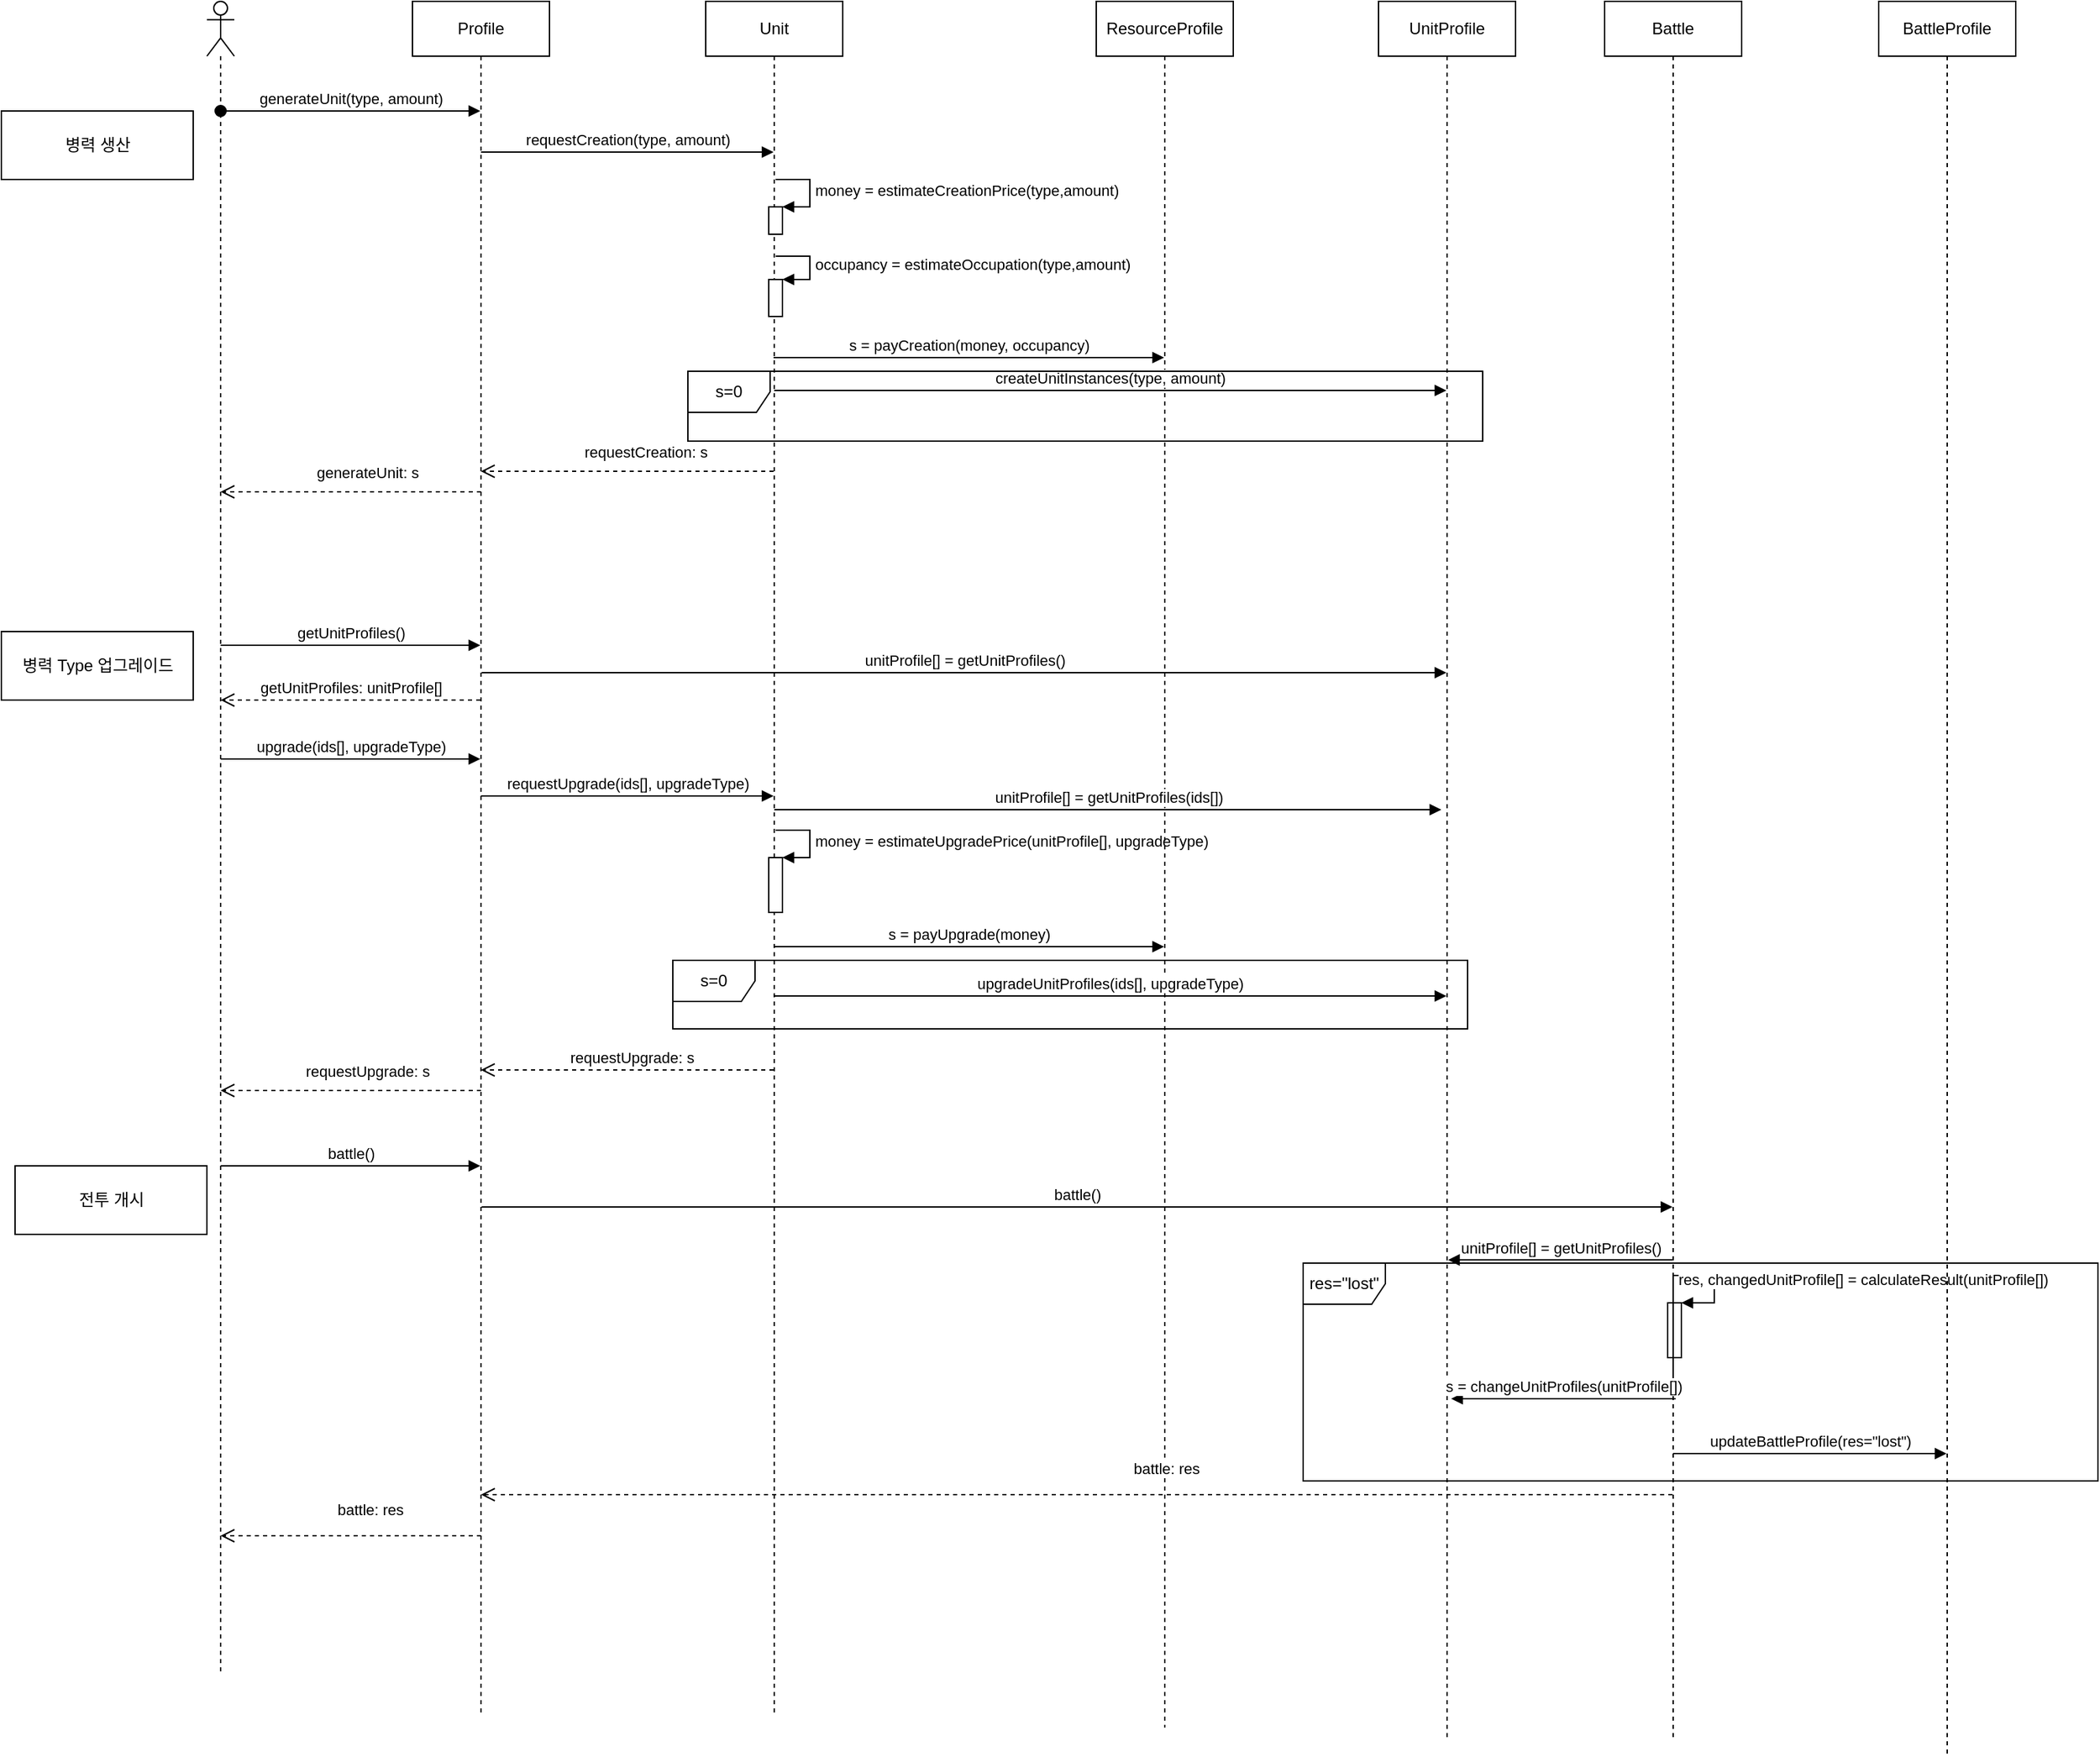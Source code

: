 <mxfile version="14.1.8" type="github">
  <diagram id="B0D-UXwhzXQ90q90TpFZ" name="Page-1">
    <mxGraphModel dx="2889" dy="-37" grid="1" gridSize="10" guides="1" tooltips="1" connect="1" arrows="1" fold="1" page="1" pageScale="1" pageWidth="827" pageHeight="1169" math="0" shadow="0">
      <root>
        <mxCell id="0" />
        <mxCell id="1" parent="0" />
        <mxCell id="mkfIzjzVwH-Tw9_OUw3R-1" value="" style="shape=umlLifeline;participant=umlActor;perimeter=lifelinePerimeter;whiteSpace=wrap;html=1;container=1;collapsible=0;recursiveResize=0;verticalAlign=top;spacingTop=36;outlineConnect=0;" vertex="1" parent="1">
          <mxGeometry x="-600" y="1200" width="20" height="1220" as="geometry" />
        </mxCell>
        <mxCell id="mkfIzjzVwH-Tw9_OUw3R-2" value="generateUnit(type, amount)" style="html=1;verticalAlign=bottom;startArrow=oval;startFill=1;endArrow=block;startSize=8;" edge="1" parent="mkfIzjzVwH-Tw9_OUw3R-1" target="mkfIzjzVwH-Tw9_OUw3R-6">
          <mxGeometry width="60" relative="1" as="geometry">
            <mxPoint x="10" y="80" as="sourcePoint" />
            <mxPoint x="70" y="80" as="targetPoint" />
          </mxGeometry>
        </mxCell>
        <mxCell id="mkfIzjzVwH-Tw9_OUw3R-3" value="getUnitProfiles()" style="html=1;verticalAlign=bottom;endArrow=block;" edge="1" parent="mkfIzjzVwH-Tw9_OUw3R-1" target="mkfIzjzVwH-Tw9_OUw3R-6">
          <mxGeometry width="80" relative="1" as="geometry">
            <mxPoint x="10" y="470" as="sourcePoint" />
            <mxPoint x="130" y="470" as="targetPoint" />
          </mxGeometry>
        </mxCell>
        <mxCell id="mkfIzjzVwH-Tw9_OUw3R-4" value="getUnitProfiles: unitProfile[]" style="html=1;verticalAlign=bottom;endArrow=open;dashed=1;endSize=8;" edge="1" parent="mkfIzjzVwH-Tw9_OUw3R-1" source="mkfIzjzVwH-Tw9_OUw3R-6">
          <mxGeometry relative="1" as="geometry">
            <mxPoint x="90" y="510" as="sourcePoint" />
            <mxPoint x="10" y="510" as="targetPoint" />
          </mxGeometry>
        </mxCell>
        <mxCell id="mkfIzjzVwH-Tw9_OUw3R-5" value="battle()" style="html=1;verticalAlign=bottom;endArrow=block;" edge="1" parent="mkfIzjzVwH-Tw9_OUw3R-1" target="mkfIzjzVwH-Tw9_OUw3R-6">
          <mxGeometry width="80" relative="1" as="geometry">
            <mxPoint x="10" y="850" as="sourcePoint" />
            <mxPoint x="90" y="850" as="targetPoint" />
          </mxGeometry>
        </mxCell>
        <mxCell id="mkfIzjzVwH-Tw9_OUw3R-6" value="Profile" style="shape=umlLifeline;perimeter=lifelinePerimeter;whiteSpace=wrap;html=1;container=1;collapsible=0;recursiveResize=0;outlineConnect=0;" vertex="1" parent="1">
          <mxGeometry x="-450" y="1200" width="100" height="1250" as="geometry" />
        </mxCell>
        <mxCell id="mkfIzjzVwH-Tw9_OUw3R-7" value="requestUpgrade(ids[], upgradeType)" style="html=1;verticalAlign=bottom;endArrow=block;" edge="1" parent="mkfIzjzVwH-Tw9_OUw3R-6" target="mkfIzjzVwH-Tw9_OUw3R-8">
          <mxGeometry width="80" relative="1" as="geometry">
            <mxPoint x="50" y="580" as="sourcePoint" />
            <mxPoint x="130" y="580" as="targetPoint" />
          </mxGeometry>
        </mxCell>
        <mxCell id="mkfIzjzVwH-Tw9_OUw3R-8" value="Unit" style="shape=umlLifeline;perimeter=lifelinePerimeter;whiteSpace=wrap;html=1;container=1;collapsible=0;recursiveResize=0;outlineConnect=0;" vertex="1" parent="1">
          <mxGeometry x="-236" y="1200" width="100" height="1250" as="geometry" />
        </mxCell>
        <mxCell id="mkfIzjzVwH-Tw9_OUw3R-9" value="" style="html=1;points=[];perimeter=orthogonalPerimeter;" vertex="1" parent="mkfIzjzVwH-Tw9_OUw3R-8">
          <mxGeometry x="46" y="150" width="10" height="20" as="geometry" />
        </mxCell>
        <mxCell id="mkfIzjzVwH-Tw9_OUw3R-10" value="money = estimateCreationPrice(type,amount)" style="edgeStyle=orthogonalEdgeStyle;html=1;align=left;spacingLeft=2;endArrow=block;rounded=0;entryX=1;entryY=0;" edge="1" parent="mkfIzjzVwH-Tw9_OUw3R-8" target="mkfIzjzVwH-Tw9_OUw3R-9">
          <mxGeometry relative="1" as="geometry">
            <mxPoint x="51" y="130" as="sourcePoint" />
            <Array as="points">
              <mxPoint x="76" y="130" />
            </Array>
          </mxGeometry>
        </mxCell>
        <mxCell id="mkfIzjzVwH-Tw9_OUw3R-11" value="" style="html=1;points=[];perimeter=orthogonalPerimeter;" vertex="1" parent="mkfIzjzVwH-Tw9_OUw3R-8">
          <mxGeometry x="46" y="203" width="10" height="27" as="geometry" />
        </mxCell>
        <mxCell id="mkfIzjzVwH-Tw9_OUw3R-12" value="occupancy = estimateOccupation(type,amount)" style="edgeStyle=orthogonalEdgeStyle;html=1;align=left;spacingLeft=2;endArrow=block;rounded=0;entryX=1;entryY=0;" edge="1" parent="mkfIzjzVwH-Tw9_OUw3R-8" target="mkfIzjzVwH-Tw9_OUw3R-11">
          <mxGeometry relative="1" as="geometry">
            <mxPoint x="51" y="186" as="sourcePoint" />
            <Array as="points">
              <mxPoint x="76" y="186" />
            </Array>
          </mxGeometry>
        </mxCell>
        <mxCell id="mkfIzjzVwH-Tw9_OUw3R-13" value="" style="html=1;points=[];perimeter=orthogonalPerimeter;" vertex="1" parent="mkfIzjzVwH-Tw9_OUw3R-8">
          <mxGeometry x="46" y="625" width="10" height="40" as="geometry" />
        </mxCell>
        <mxCell id="mkfIzjzVwH-Tw9_OUw3R-14" value="money = estimateUpgradePrice(unitProfile[], upgradeType)" style="edgeStyle=orthogonalEdgeStyle;html=1;align=left;spacingLeft=2;endArrow=block;rounded=0;entryX=1;entryY=0;" edge="1" parent="mkfIzjzVwH-Tw9_OUw3R-8" target="mkfIzjzVwH-Tw9_OUw3R-13">
          <mxGeometry relative="1" as="geometry">
            <mxPoint x="51" y="605" as="sourcePoint" />
            <Array as="points">
              <mxPoint x="76" y="605" />
            </Array>
          </mxGeometry>
        </mxCell>
        <mxCell id="mkfIzjzVwH-Tw9_OUw3R-15" value="requestCreation(type, amount)" style="html=1;verticalAlign=bottom;endArrow=block;" edge="1" parent="1" source="mkfIzjzVwH-Tw9_OUw3R-6" target="mkfIzjzVwH-Tw9_OUw3R-8">
          <mxGeometry width="80" relative="1" as="geometry">
            <mxPoint x="-320" y="1350" as="sourcePoint" />
            <mxPoint x="-240" y="1350" as="targetPoint" />
            <Array as="points">
              <mxPoint x="-270" y="1310" />
            </Array>
          </mxGeometry>
        </mxCell>
        <mxCell id="mkfIzjzVwH-Tw9_OUw3R-16" value="ResourceProfile" style="shape=umlLifeline;perimeter=lifelinePerimeter;whiteSpace=wrap;html=1;container=1;collapsible=0;recursiveResize=0;outlineConnect=0;" vertex="1" parent="1">
          <mxGeometry x="49" y="1200" width="100" height="1260" as="geometry" />
        </mxCell>
        <mxCell id="mkfIzjzVwH-Tw9_OUw3R-17" value="UnitProfile" style="shape=umlLifeline;perimeter=lifelinePerimeter;whiteSpace=wrap;html=1;container=1;collapsible=0;recursiveResize=0;outlineConnect=0;" vertex="1" parent="1">
          <mxGeometry x="255" y="1200" width="100" height="1270" as="geometry" />
        </mxCell>
        <mxCell id="mkfIzjzVwH-Tw9_OUw3R-18" value="s = payCreation(money, occupancy)" style="html=1;verticalAlign=bottom;endArrow=block;" edge="1" parent="1">
          <mxGeometry width="80" relative="1" as="geometry">
            <mxPoint x="-186.5" y="1460.0" as="sourcePoint" />
            <mxPoint x="98.5" y="1460.0" as="targetPoint" />
            <Array as="points">
              <mxPoint x="-49.5" y="1460" />
            </Array>
          </mxGeometry>
        </mxCell>
        <mxCell id="mkfIzjzVwH-Tw9_OUw3R-19" value="createUnitInstances(type, amount)" style="html=1;verticalAlign=bottom;endArrow=block;" edge="1" parent="1">
          <mxGeometry width="80" relative="1" as="geometry">
            <mxPoint x="-186.071" y="1484" as="sourcePoint" />
            <mxPoint x="304.5" y="1484" as="targetPoint" />
            <Array as="points">
              <mxPoint x="-53" y="1484" />
            </Array>
          </mxGeometry>
        </mxCell>
        <mxCell id="mkfIzjzVwH-Tw9_OUw3R-20" value="requestCreation: s" style="html=1;verticalAlign=bottom;endArrow=open;dashed=1;endSize=8;" edge="1" parent="1">
          <mxGeometry x="-0.124" y="-5" relative="1" as="geometry">
            <mxPoint x="-186.5" y="1543.0" as="sourcePoint" />
            <mxPoint x="-400.071" y="1543.0" as="targetPoint" />
            <mxPoint as="offset" />
          </mxGeometry>
        </mxCell>
        <mxCell id="mkfIzjzVwH-Tw9_OUw3R-21" value="generateUnit: s" style="html=1;verticalAlign=bottom;endArrow=open;dashed=1;endSize=8;" edge="1" parent="1">
          <mxGeometry x="-0.124" y="-5" relative="1" as="geometry">
            <mxPoint x="-400" y="1558.0" as="sourcePoint" />
            <mxPoint x="-590.001" y="1558.0" as="targetPoint" />
            <mxPoint as="offset" />
          </mxGeometry>
        </mxCell>
        <mxCell id="mkfIzjzVwH-Tw9_OUw3R-22" value="s=0" style="shape=umlFrame;whiteSpace=wrap;html=1;" vertex="1" parent="1">
          <mxGeometry x="-249" y="1470" width="580" height="51" as="geometry" />
        </mxCell>
        <mxCell id="mkfIzjzVwH-Tw9_OUw3R-23" value="unitProfile[] = getUnitProfiles()" style="html=1;verticalAlign=bottom;endArrow=block;" edge="1" parent="1" target="mkfIzjzVwH-Tw9_OUw3R-17">
          <mxGeometry width="80" relative="1" as="geometry">
            <mxPoint x="-399.5" y="1690.0" as="sourcePoint" />
            <mxPoint x="-210" y="1690" as="targetPoint" />
          </mxGeometry>
        </mxCell>
        <mxCell id="mkfIzjzVwH-Tw9_OUw3R-24" value="upgrade(ids[], upgradeType)" style="html=1;verticalAlign=bottom;endArrow=block;" edge="1" parent="1">
          <mxGeometry width="80" relative="1" as="geometry">
            <mxPoint x="-590" y="1753" as="sourcePoint" />
            <mxPoint x="-400.5" y="1753" as="targetPoint" />
          </mxGeometry>
        </mxCell>
        <mxCell id="mkfIzjzVwH-Tw9_OUw3R-25" value="unitProfile[] = getUnitProfiles(ids[])" style="html=1;verticalAlign=bottom;endArrow=block;" edge="1" parent="1" source="mkfIzjzVwH-Tw9_OUw3R-8">
          <mxGeometry width="80" relative="1" as="geometry">
            <mxPoint x="-190.003" y="1790" as="sourcePoint" />
            <mxPoint x="300.83" y="1790.0" as="targetPoint" />
          </mxGeometry>
        </mxCell>
        <mxCell id="mkfIzjzVwH-Tw9_OUw3R-26" value="s = payUpgrade(money)" style="html=1;verticalAlign=bottom;endArrow=block;" edge="1" parent="1">
          <mxGeometry width="80" relative="1" as="geometry">
            <mxPoint x="-186.5" y="1890.0" as="sourcePoint" />
            <mxPoint x="98.5" y="1890.0" as="targetPoint" />
            <Array as="points">
              <mxPoint x="-49.5" y="1890" />
            </Array>
          </mxGeometry>
        </mxCell>
        <mxCell id="mkfIzjzVwH-Tw9_OUw3R-27" value="upgradeUnitProfiles(ids[], upgradeType)" style="html=1;verticalAlign=bottom;endArrow=block;" edge="1" parent="1">
          <mxGeometry width="80" relative="1" as="geometry">
            <mxPoint x="-186.071" y="1926" as="sourcePoint" />
            <mxPoint x="304.5" y="1926" as="targetPoint" />
            <Array as="points">
              <mxPoint x="-53" y="1926" />
            </Array>
          </mxGeometry>
        </mxCell>
        <mxCell id="mkfIzjzVwH-Tw9_OUw3R-28" value="s=0" style="shape=umlFrame;whiteSpace=wrap;html=1;" vertex="1" parent="1">
          <mxGeometry x="-260" y="1900" width="580" height="50" as="geometry" />
        </mxCell>
        <mxCell id="mkfIzjzVwH-Tw9_OUw3R-29" value="requestUpgrade: s" style="html=1;verticalAlign=bottom;endArrow=open;dashed=1;endSize=8;" edge="1" parent="1">
          <mxGeometry x="-0.031" relative="1" as="geometry">
            <mxPoint x="-186.5" y="1980.0" as="sourcePoint" />
            <mxPoint x="-400.071" y="1980.0" as="targetPoint" />
            <mxPoint as="offset" />
          </mxGeometry>
        </mxCell>
        <mxCell id="mkfIzjzVwH-Tw9_OUw3R-30" value="requestUpgrade: s" style="html=1;verticalAlign=bottom;endArrow=open;dashed=1;endSize=8;" edge="1" parent="1">
          <mxGeometry x="-0.124" y="-5" relative="1" as="geometry">
            <mxPoint x="-400" y="1995.0" as="sourcePoint" />
            <mxPoint x="-590.001" y="1995.0" as="targetPoint" />
            <mxPoint as="offset" />
          </mxGeometry>
        </mxCell>
        <mxCell id="mkfIzjzVwH-Tw9_OUw3R-31" value="Battle" style="shape=umlLifeline;perimeter=lifelinePerimeter;whiteSpace=wrap;html=1;container=1;collapsible=0;recursiveResize=0;outlineConnect=0;" vertex="1" parent="1">
          <mxGeometry x="420" y="1200" width="100" height="1270" as="geometry" />
        </mxCell>
        <mxCell id="mkfIzjzVwH-Tw9_OUw3R-32" value="" style="html=1;points=[];perimeter=orthogonalPerimeter;" vertex="1" parent="mkfIzjzVwH-Tw9_OUw3R-31">
          <mxGeometry x="46" y="950" width="10" height="40" as="geometry" />
        </mxCell>
        <mxCell id="mkfIzjzVwH-Tw9_OUw3R-33" value="res, changedUnitProfile[] = calculateResult(unitProfile[])" style="edgeStyle=orthogonalEdgeStyle;html=1;align=left;spacingLeft=2;endArrow=block;rounded=0;entryX=1;entryY=0;exitX=0.5;exitY=0.795;exitDx=0;exitDy=0;exitPerimeter=0;" edge="1" parent="mkfIzjzVwH-Tw9_OUw3R-31" source="mkfIzjzVwH-Tw9_OUw3R-31" target="mkfIzjzVwH-Tw9_OUw3R-32">
          <mxGeometry relative="1" as="geometry">
            <mxPoint x="55" y="930" as="sourcePoint" />
            <Array as="points">
              <mxPoint x="80" y="930" />
              <mxPoint x="80" y="950" />
            </Array>
          </mxGeometry>
        </mxCell>
        <mxCell id="mkfIzjzVwH-Tw9_OUw3R-34" value="updateBattleProfile(res=&quot;lost&quot;)" style="html=1;verticalAlign=bottom;endArrow=block;" edge="1" parent="mkfIzjzVwH-Tw9_OUw3R-31" target="mkfIzjzVwH-Tw9_OUw3R-36">
          <mxGeometry width="80" relative="1" as="geometry">
            <mxPoint x="50" y="1060" as="sourcePoint" />
            <mxPoint x="130" y="1060" as="targetPoint" />
          </mxGeometry>
        </mxCell>
        <mxCell id="mkfIzjzVwH-Tw9_OUw3R-35" value="battle()" style="html=1;verticalAlign=bottom;endArrow=block;" edge="1" parent="1" target="mkfIzjzVwH-Tw9_OUw3R-31">
          <mxGeometry width="80" relative="1" as="geometry">
            <mxPoint x="-399.5" y="2080.0" as="sourcePoint" />
            <mxPoint x="-210" y="2080" as="targetPoint" />
          </mxGeometry>
        </mxCell>
        <mxCell id="mkfIzjzVwH-Tw9_OUw3R-36" value="BattleProfile" style="shape=umlLifeline;perimeter=lifelinePerimeter;whiteSpace=wrap;html=1;container=1;collapsible=0;recursiveResize=0;outlineConnect=0;" vertex="1" parent="1">
          <mxGeometry x="620" y="1200" width="100" height="1280" as="geometry" />
        </mxCell>
        <mxCell id="mkfIzjzVwH-Tw9_OUw3R-37" value="unitProfile[] = getUnitProfiles()" style="html=1;verticalAlign=bottom;endArrow=block;entryX=0.507;entryY=0.829;entryDx=0;entryDy=0;entryPerimeter=0;" edge="1" parent="1">
          <mxGeometry width="80" relative="1" as="geometry">
            <mxPoint x="469.5" y="2118.64" as="sourcePoint" />
            <mxPoint x="305.7" y="2118.64" as="targetPoint" />
          </mxGeometry>
        </mxCell>
        <mxCell id="mkfIzjzVwH-Tw9_OUw3R-38" value="res=&quot;lost&quot;" style="shape=umlFrame;whiteSpace=wrap;html=1;" vertex="1" parent="1">
          <mxGeometry x="200" y="2121" width="580" height="159" as="geometry" />
        </mxCell>
        <mxCell id="mkfIzjzVwH-Tw9_OUw3R-39" value="s = changeUnitProfiles(unitProfile[])" style="html=1;verticalAlign=bottom;endArrow=block;entryX=0.507;entryY=0.829;entryDx=0;entryDy=0;entryPerimeter=0;" edge="1" parent="1">
          <mxGeometry width="80" relative="1" as="geometry">
            <mxPoint x="471.8" y="2220.0" as="sourcePoint" />
            <mxPoint x="308" y="2220.0" as="targetPoint" />
          </mxGeometry>
        </mxCell>
        <mxCell id="mkfIzjzVwH-Tw9_OUw3R-40" value="병력 생산" style="html=1;" vertex="1" parent="1">
          <mxGeometry x="-750" y="1280" width="140" height="50" as="geometry" />
        </mxCell>
        <mxCell id="mkfIzjzVwH-Tw9_OUw3R-41" value="병력 Type 업그레이드" style="html=1;" vertex="1" parent="1">
          <mxGeometry x="-750" y="1660" width="140" height="50" as="geometry" />
        </mxCell>
        <mxCell id="mkfIzjzVwH-Tw9_OUw3R-42" value="전투 개시" style="html=1;" vertex="1" parent="1">
          <mxGeometry x="-740" y="2050" width="140" height="50" as="geometry" />
        </mxCell>
        <mxCell id="mkfIzjzVwH-Tw9_OUw3R-43" value="battle: res" style="html=1;verticalAlign=bottom;endArrow=open;dashed=1;endSize=8;" edge="1" parent="1" source="mkfIzjzVwH-Tw9_OUw3R-31">
          <mxGeometry x="-0.15" y="-10" relative="1" as="geometry">
            <mxPoint x="-400" y="2290" as="sourcePoint" />
            <mxPoint x="-400" y="2290.0" as="targetPoint" />
            <mxPoint as="offset" />
          </mxGeometry>
        </mxCell>
        <mxCell id="mkfIzjzVwH-Tw9_OUw3R-44" value="battle: res" style="html=1;verticalAlign=bottom;endArrow=open;dashed=1;endSize=8;" edge="1" parent="1">
          <mxGeometry x="-0.15" y="-10" relative="1" as="geometry">
            <mxPoint x="-400" y="2320.0" as="sourcePoint" />
            <mxPoint x="-590" y="2320.0" as="targetPoint" />
            <mxPoint as="offset" />
          </mxGeometry>
        </mxCell>
      </root>
    </mxGraphModel>
  </diagram>
</mxfile>
